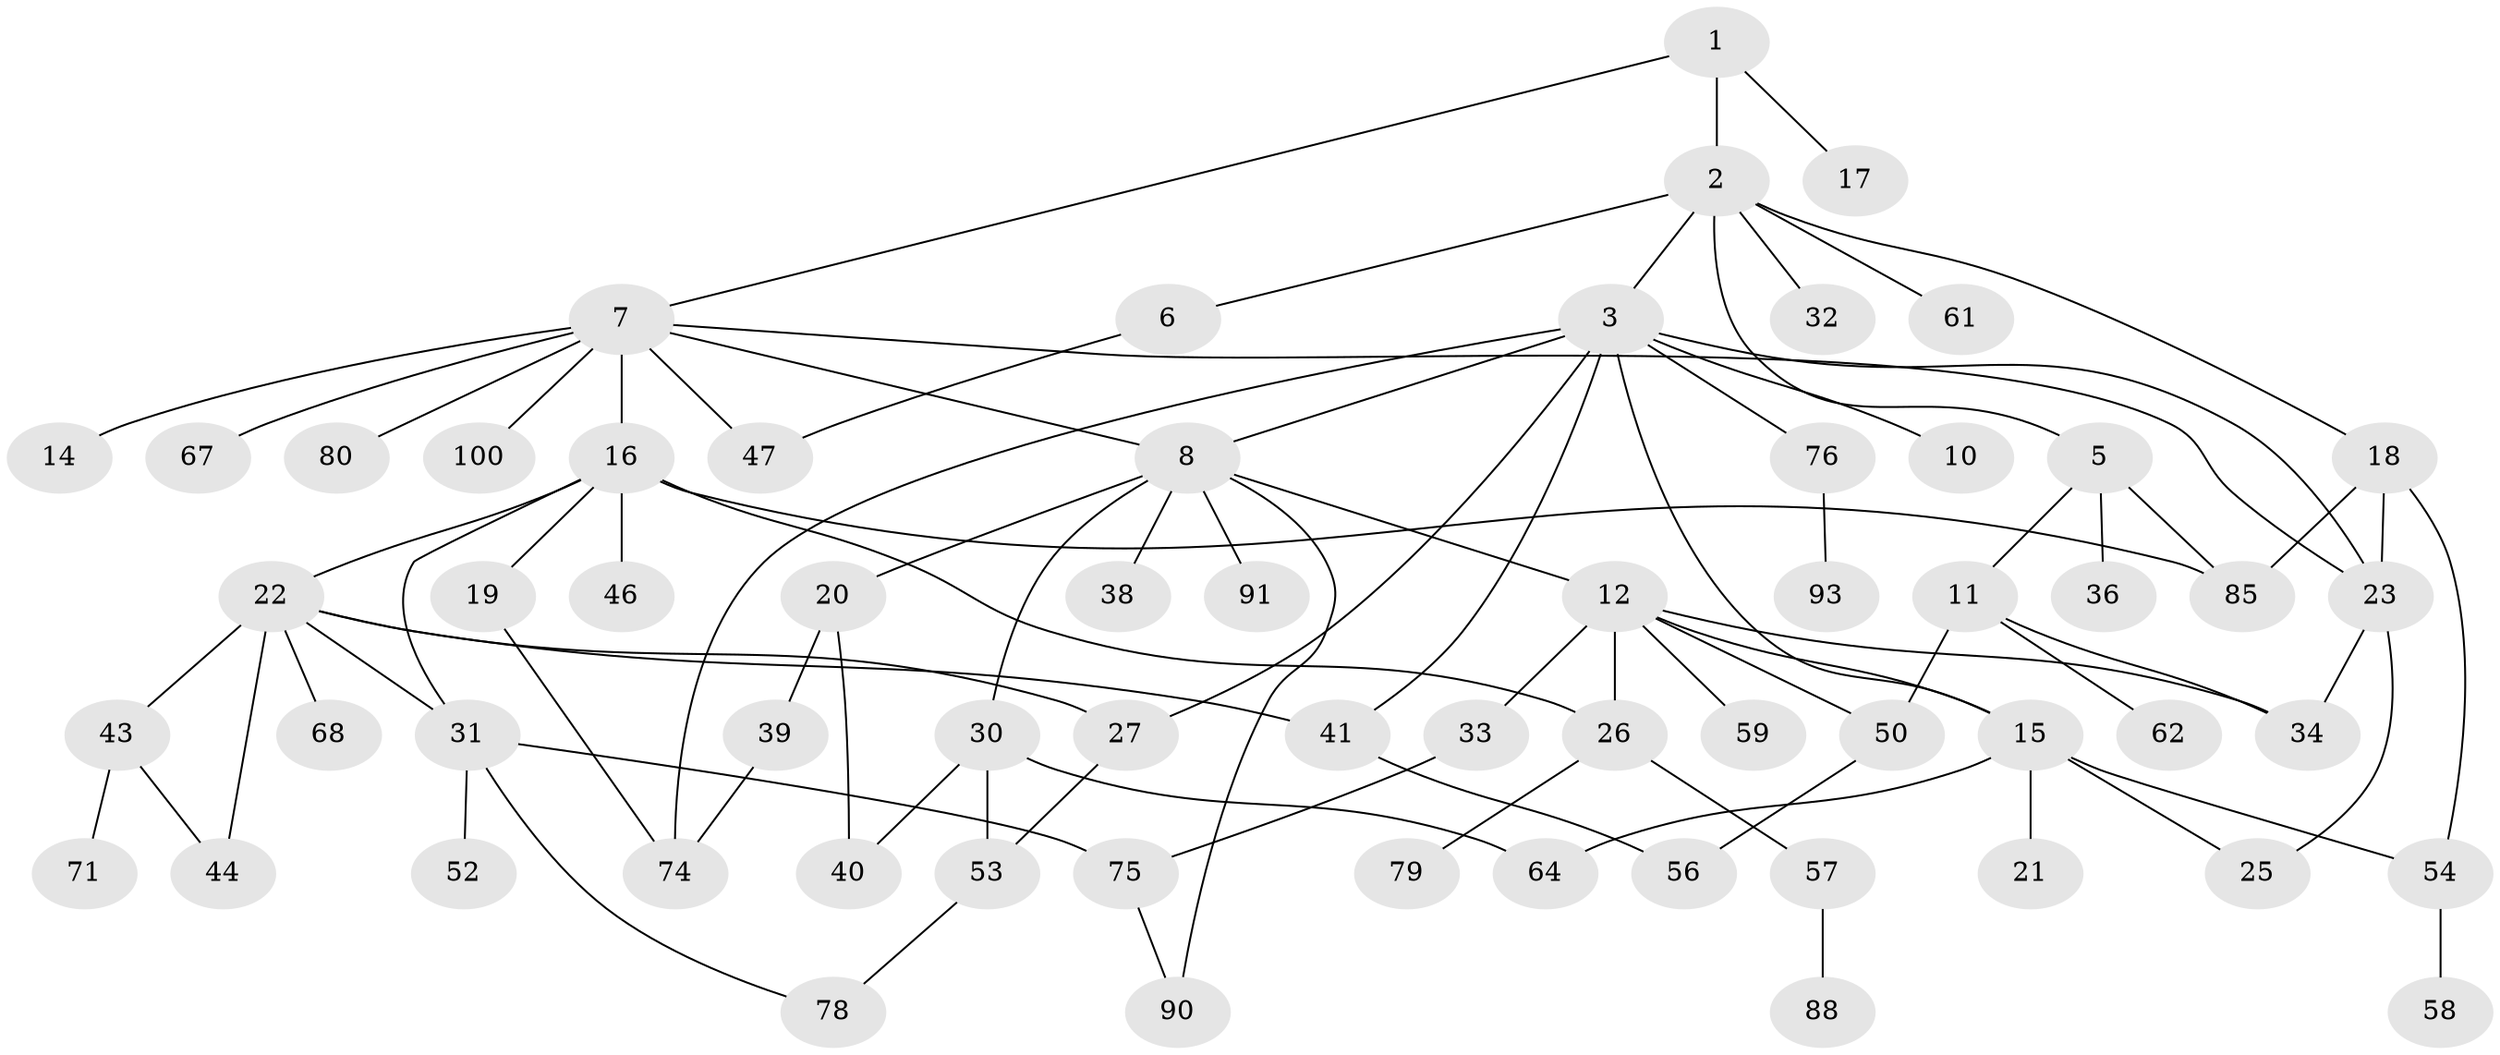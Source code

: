 // original degree distribution, {4: 0.1, 8: 0.02, 5: 0.03, 6: 0.05, 2: 0.31, 1: 0.32, 3: 0.16, 7: 0.01}
// Generated by graph-tools (version 1.1) at 2025/38/02/21/25 10:38:52]
// undirected, 63 vertices, 88 edges
graph export_dot {
graph [start="1"]
  node [color=gray90,style=filled];
  1 [super="+9"];
  2 [super="+82"];
  3 [super="+4"];
  5;
  6 [super="+87"];
  7 [super="+13"];
  8 [super="+29"];
  10 [super="+94"];
  11 [super="+98"];
  12 [super="+45"];
  14;
  15 [super="+28"];
  16 [super="+70"];
  17;
  18 [super="+48"];
  19;
  20 [super="+83"];
  21 [super="+60"];
  22 [super="+65"];
  23 [super="+24"];
  25 [super="+55"];
  26 [super="+37"];
  27 [super="+86"];
  30 [super="+35"];
  31 [super="+49"];
  32;
  33;
  34 [super="+89"];
  36 [super="+51"];
  38;
  39;
  40 [super="+42"];
  41 [super="+72"];
  43 [super="+69"];
  44 [super="+81"];
  46;
  47;
  50;
  52;
  53;
  54 [super="+77"];
  56 [super="+73"];
  57;
  58 [super="+92"];
  59;
  61 [super="+63"];
  62;
  64 [super="+66"];
  67;
  68 [super="+84"];
  71;
  74 [super="+99"];
  75 [super="+95"];
  76;
  78;
  79;
  80;
  85 [super="+96"];
  88 [super="+97"];
  90;
  91;
  93;
  100;
  1 -- 2;
  1 -- 7;
  1 -- 17;
  2 -- 3;
  2 -- 5;
  2 -- 6;
  2 -- 18;
  2 -- 32;
  2 -- 61;
  3 -- 23;
  3 -- 8;
  3 -- 27;
  3 -- 74;
  3 -- 41;
  3 -- 10;
  3 -- 76;
  3 -- 15;
  5 -- 11;
  5 -- 36;
  5 -- 85;
  6 -- 47;
  7 -- 8;
  7 -- 14;
  7 -- 47;
  7 -- 67;
  7 -- 16;
  7 -- 80;
  7 -- 100;
  7 -- 23;
  8 -- 12;
  8 -- 20;
  8 -- 30;
  8 -- 38;
  8 -- 91;
  8 -- 90;
  11 -- 62;
  11 -- 50;
  11 -- 34;
  12 -- 15;
  12 -- 33;
  12 -- 59;
  12 -- 34;
  12 -- 26;
  12 -- 50;
  15 -- 21;
  15 -- 25;
  15 -- 54;
  15 -- 64;
  16 -- 19;
  16 -- 22;
  16 -- 26;
  16 -- 46;
  16 -- 85;
  16 -- 31;
  18 -- 54;
  18 -- 85;
  18 -- 23;
  19 -- 74;
  20 -- 39;
  20 -- 40;
  22 -- 27;
  22 -- 31;
  22 -- 43;
  22 -- 44;
  22 -- 68;
  22 -- 41;
  23 -- 25;
  23 -- 34;
  26 -- 57;
  26 -- 79;
  27 -- 53;
  30 -- 40;
  30 -- 64;
  30 -- 53;
  31 -- 52;
  31 -- 75;
  31 -- 78;
  33 -- 75;
  39 -- 74;
  41 -- 56;
  43 -- 44;
  43 -- 71;
  50 -- 56;
  53 -- 78;
  54 -- 58;
  57 -- 88;
  75 -- 90;
  76 -- 93;
}

